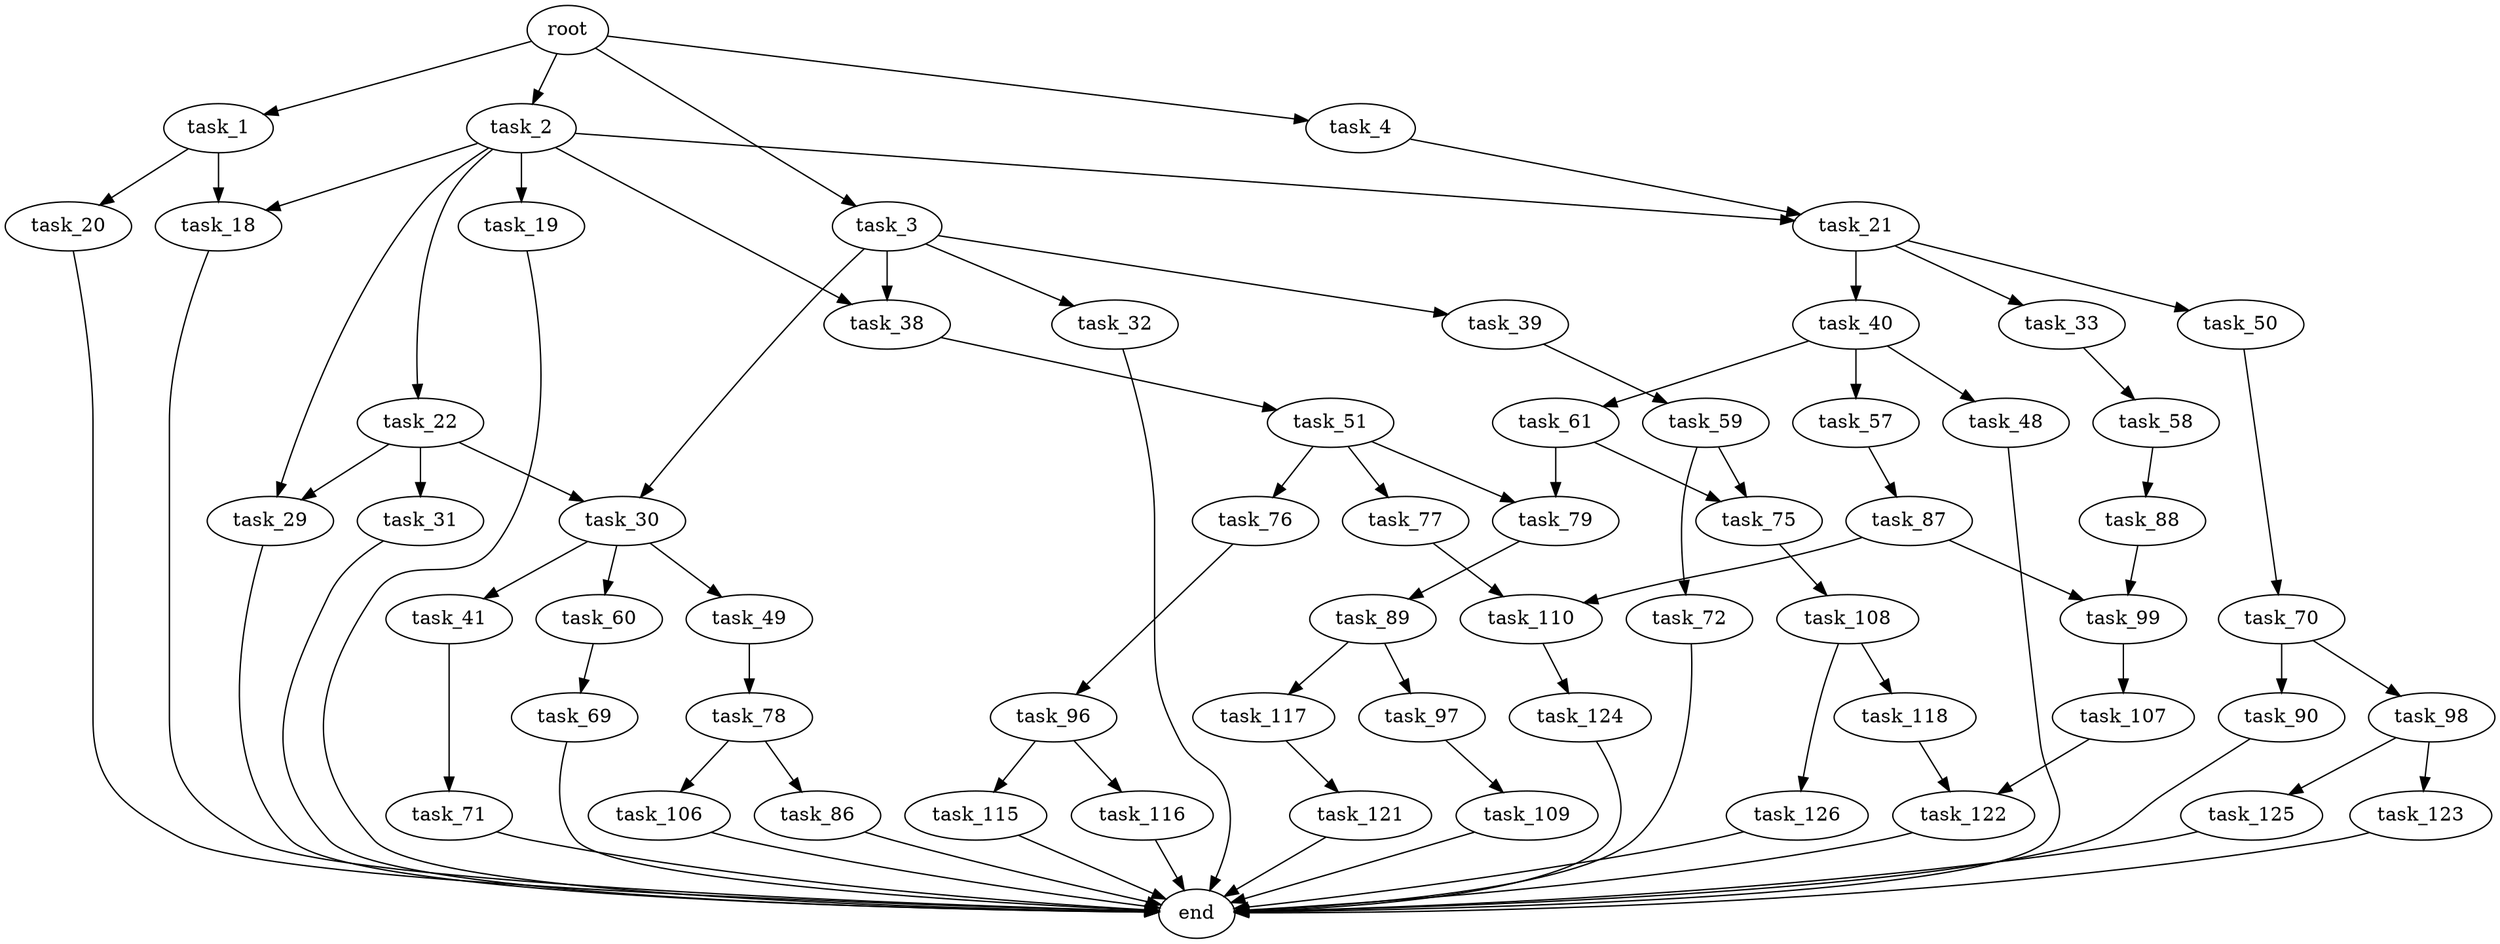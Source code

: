 digraph G {
  root [size="0.000000"];
  task_1 [size="601305074040.000000"];
  task_2 [size="276157569632.000000"];
  task_3 [size="115261836155.000000"];
  task_4 [size="231928233984.000000"];
  task_18 [size="368293445632.000000"];
  task_19 [size="782757789696.000000"];
  task_20 [size="64330069845.000000"];
  task_21 [size="759711123.000000"];
  task_22 [size="26623141439.000000"];
  task_29 [size="82893068626.000000"];
  task_30 [size="549755813888.000000"];
  task_31 [size="1485069217.000000"];
  task_32 [size="782757789696.000000"];
  task_33 [size="1304186556371.000000"];
  task_38 [size="4112789167.000000"];
  task_39 [size="12990141939.000000"];
  task_40 [size="280911983894.000000"];
  task_41 [size="162478342396.000000"];
  task_48 [size="28991029248.000000"];
  task_49 [size="1073741824000.000000"];
  task_50 [size="659062564847.000000"];
  task_51 [size="549755813888.000000"];
  task_57 [size="7170854050.000000"];
  task_58 [size="7009347845.000000"];
  task_59 [size="10949935851.000000"];
  task_60 [size="134217728000.000000"];
  task_61 [size="361293835733.000000"];
  task_69 [size="5271881639.000000"];
  task_70 [size="3699732426.000000"];
  task_71 [size="72680709503.000000"];
  task_72 [size="18447072568.000000"];
  task_75 [size="134217728000.000000"];
  task_76 [size="231928233984.000000"];
  task_77 [size="203492677030.000000"];
  task_78 [size="1132510594404.000000"];
  task_79 [size="58751948766.000000"];
  task_86 [size="88422726354.000000"];
  task_87 [size="368293445632.000000"];
  task_88 [size="186671756821.000000"];
  task_89 [size="30663717761.000000"];
  task_90 [size="6367611613.000000"];
  task_96 [size="138493551307.000000"];
  task_97 [size="68719476736.000000"];
  task_98 [size="18453781412.000000"];
  task_99 [size="554241050496.000000"];
  task_106 [size="28991029248.000000"];
  task_107 [size="7048394296.000000"];
  task_108 [size="3585345819.000000"];
  task_109 [size="134217728000.000000"];
  task_110 [size="549755813888.000000"];
  task_115 [size="231928233984.000000"];
  task_116 [size="368293445632.000000"];
  task_117 [size="1073741824000.000000"];
  task_118 [size="21492962597.000000"];
  task_121 [size="68719476736.000000"];
  task_122 [size="134217728000.000000"];
  task_123 [size="928360544540.000000"];
  task_124 [size="1073741824000.000000"];
  task_125 [size="4412869546.000000"];
  task_126 [size="9094320842.000000"];
  end [size="0.000000"];

  root -> task_1 [size="1.000000"];
  root -> task_2 [size="1.000000"];
  root -> task_3 [size="1.000000"];
  root -> task_4 [size="1.000000"];
  task_1 -> task_18 [size="679477248.000000"];
  task_1 -> task_20 [size="679477248.000000"];
  task_2 -> task_18 [size="209715200.000000"];
  task_2 -> task_19 [size="209715200.000000"];
  task_2 -> task_21 [size="209715200.000000"];
  task_2 -> task_22 [size="209715200.000000"];
  task_2 -> task_29 [size="209715200.000000"];
  task_2 -> task_38 [size="209715200.000000"];
  task_3 -> task_30 [size="134217728.000000"];
  task_3 -> task_32 [size="134217728.000000"];
  task_3 -> task_38 [size="134217728.000000"];
  task_3 -> task_39 [size="134217728.000000"];
  task_4 -> task_21 [size="301989888.000000"];
  task_18 -> end [size="1.000000"];
  task_19 -> end [size="1.000000"];
  task_20 -> end [size="1.000000"];
  task_21 -> task_33 [size="75497472.000000"];
  task_21 -> task_40 [size="75497472.000000"];
  task_21 -> task_50 [size="75497472.000000"];
  task_22 -> task_29 [size="536870912.000000"];
  task_22 -> task_30 [size="536870912.000000"];
  task_22 -> task_31 [size="536870912.000000"];
  task_29 -> end [size="1.000000"];
  task_30 -> task_41 [size="536870912.000000"];
  task_30 -> task_49 [size="536870912.000000"];
  task_30 -> task_60 [size="536870912.000000"];
  task_31 -> end [size="1.000000"];
  task_32 -> end [size="1.000000"];
  task_33 -> task_58 [size="838860800.000000"];
  task_38 -> task_51 [size="209715200.000000"];
  task_39 -> task_59 [size="209715200.000000"];
  task_40 -> task_48 [size="301989888.000000"];
  task_40 -> task_57 [size="301989888.000000"];
  task_40 -> task_61 [size="301989888.000000"];
  task_41 -> task_71 [size="209715200.000000"];
  task_48 -> end [size="1.000000"];
  task_49 -> task_78 [size="838860800.000000"];
  task_50 -> task_70 [size="411041792.000000"];
  task_51 -> task_76 [size="536870912.000000"];
  task_51 -> task_77 [size="536870912.000000"];
  task_51 -> task_79 [size="536870912.000000"];
  task_57 -> task_87 [size="134217728.000000"];
  task_58 -> task_88 [size="411041792.000000"];
  task_59 -> task_72 [size="536870912.000000"];
  task_59 -> task_75 [size="536870912.000000"];
  task_60 -> task_69 [size="209715200.000000"];
  task_61 -> task_75 [size="838860800.000000"];
  task_61 -> task_79 [size="838860800.000000"];
  task_69 -> end [size="1.000000"];
  task_70 -> task_90 [size="75497472.000000"];
  task_70 -> task_98 [size="75497472.000000"];
  task_71 -> end [size="1.000000"];
  task_72 -> end [size="1.000000"];
  task_75 -> task_108 [size="209715200.000000"];
  task_76 -> task_96 [size="301989888.000000"];
  task_77 -> task_110 [size="679477248.000000"];
  task_78 -> task_86 [size="679477248.000000"];
  task_78 -> task_106 [size="679477248.000000"];
  task_79 -> task_89 [size="75497472.000000"];
  task_86 -> end [size="1.000000"];
  task_87 -> task_99 [size="411041792.000000"];
  task_87 -> task_110 [size="411041792.000000"];
  task_88 -> task_99 [size="838860800.000000"];
  task_89 -> task_97 [size="33554432.000000"];
  task_89 -> task_117 [size="33554432.000000"];
  task_90 -> end [size="1.000000"];
  task_96 -> task_115 [size="134217728.000000"];
  task_96 -> task_116 [size="134217728.000000"];
  task_97 -> task_109 [size="134217728.000000"];
  task_98 -> task_123 [size="838860800.000000"];
  task_98 -> task_125 [size="838860800.000000"];
  task_99 -> task_107 [size="679477248.000000"];
  task_106 -> end [size="1.000000"];
  task_107 -> task_122 [size="411041792.000000"];
  task_108 -> task_118 [size="134217728.000000"];
  task_108 -> task_126 [size="134217728.000000"];
  task_109 -> end [size="1.000000"];
  task_110 -> task_124 [size="536870912.000000"];
  task_115 -> end [size="1.000000"];
  task_116 -> end [size="1.000000"];
  task_117 -> task_121 [size="838860800.000000"];
  task_118 -> task_122 [size="838860800.000000"];
  task_121 -> end [size="1.000000"];
  task_122 -> end [size="1.000000"];
  task_123 -> end [size="1.000000"];
  task_124 -> end [size="1.000000"];
  task_125 -> end [size="1.000000"];
  task_126 -> end [size="1.000000"];
}
